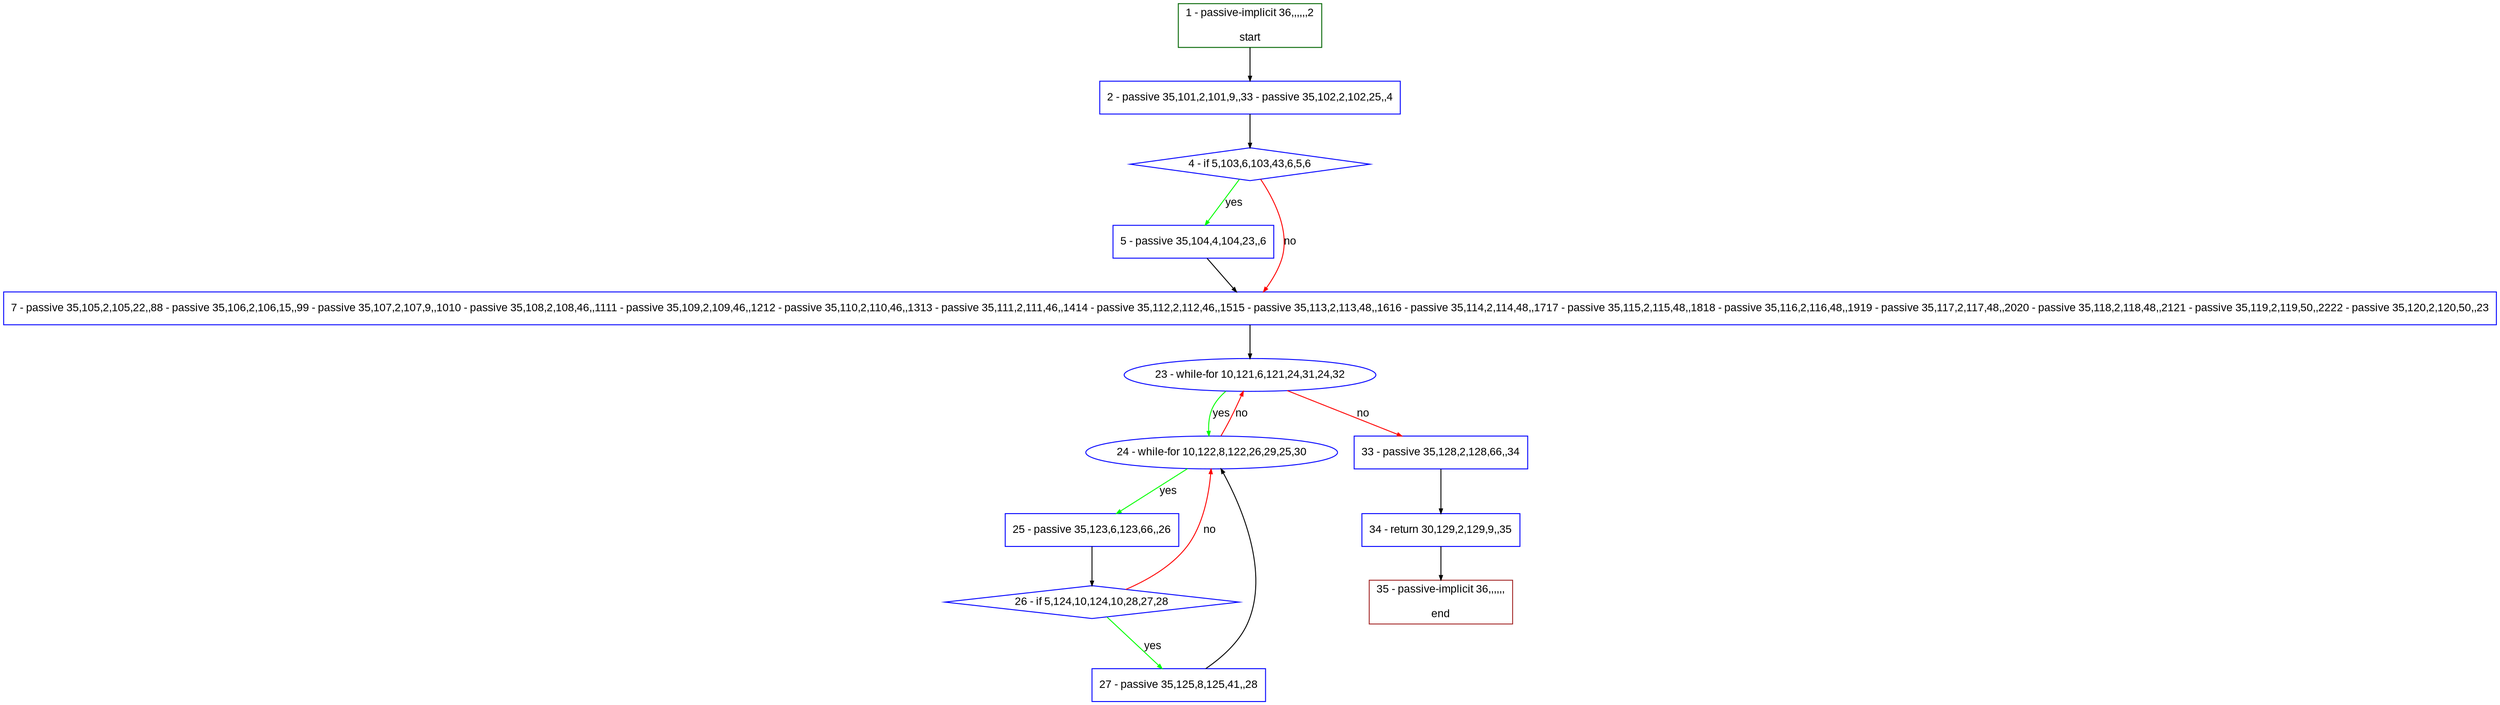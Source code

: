 digraph "" {
  graph [pack="true", label="", fontsize="12", packmode="clust", fontname="Arial", fillcolor="#FFFFCC", bgcolor="white", style="rounded,filled", compound="true"];
  node [node_initialized="no", label="", color="grey", fontsize="12", fillcolor="white", fontname="Arial", style="filled", shape="rectangle", compound="true", fixedsize="false"];
  edge [fontcolor="black", arrowhead="normal", arrowtail="none", arrowsize="0.5", ltail="", label="", color="black", fontsize="12", lhead="", fontname="Arial", dir="forward", compound="true"];
  __N1 [label="2 - passive 35,101,2,101,9,,33 - passive 35,102,2,102,25,,4", color="#0000ff", fillcolor="#ffffff", style="filled", shape="box"];
  __N2 [label="1 - passive-implicit 36,,,,,,2\n\nstart", color="#006400", fillcolor="#ffffff", style="filled", shape="box"];
  __N3 [label="4 - if 5,103,6,103,43,6,5,6", color="#0000ff", fillcolor="#ffffff", style="filled", shape="diamond"];
  __N4 [label="5 - passive 35,104,4,104,23,,6", color="#0000ff", fillcolor="#ffffff", style="filled", shape="box"];
  __N5 [label="7 - passive 35,105,2,105,22,,88 - passive 35,106,2,106,15,,99 - passive 35,107,2,107,9,,1010 - passive 35,108,2,108,46,,1111 - passive 35,109,2,109,46,,1212 - passive 35,110,2,110,46,,1313 - passive 35,111,2,111,46,,1414 - passive 35,112,2,112,46,,1515 - passive 35,113,2,113,48,,1616 - passive 35,114,2,114,48,,1717 - passive 35,115,2,115,48,,1818 - passive 35,116,2,116,48,,1919 - passive 35,117,2,117,48,,2020 - passive 35,118,2,118,48,,2121 - passive 35,119,2,119,50,,2222 - passive 35,120,2,120,50,,23", color="#0000ff", fillcolor="#ffffff", style="filled", shape="box"];
  __N6 [label="23 - while-for 10,121,6,121,24,31,24,32", color="#0000ff", fillcolor="#ffffff", style="filled", shape="oval"];
  __N7 [label="24 - while-for 10,122,8,122,26,29,25,30", color="#0000ff", fillcolor="#ffffff", style="filled", shape="oval"];
  __N8 [label="33 - passive 35,128,2,128,66,,34", color="#0000ff", fillcolor="#ffffff", style="filled", shape="box"];
  __N9 [label="25 - passive 35,123,6,123,66,,26", color="#0000ff", fillcolor="#ffffff", style="filled", shape="box"];
  __N10 [label="26 - if 5,124,10,124,10,28,27,28", color="#0000ff", fillcolor="#ffffff", style="filled", shape="diamond"];
  __N11 [label="27 - passive 35,125,8,125,41,,28", color="#0000ff", fillcolor="#ffffff", style="filled", shape="box"];
  __N12 [label="34 - return 30,129,2,129,9,,35", color="#0000ff", fillcolor="#ffffff", style="filled", shape="box"];
  __N13 [label="35 - passive-implicit 36,,,,,,\n\nend", color="#a52a2a", fillcolor="#ffffff", style="filled", shape="box"];
  __N2 -> __N1 [arrowhead="normal", arrowtail="none", color="#000000", label="", dir="forward"];
  __N1 -> __N3 [arrowhead="normal", arrowtail="none", color="#000000", label="", dir="forward"];
  __N3 -> __N4 [arrowhead="normal", arrowtail="none", color="#00ff00", label="yes", dir="forward"];
  __N3 -> __N5 [arrowhead="normal", arrowtail="none", color="#ff0000", label="no", dir="forward"];
  __N4 -> __N5 [arrowhead="normal", arrowtail="none", color="#000000", label="", dir="forward"];
  __N5 -> __N6 [arrowhead="normal", arrowtail="none", color="#000000", label="", dir="forward"];
  __N6 -> __N7 [arrowhead="normal", arrowtail="none", color="#00ff00", label="yes", dir="forward"];
  __N7 -> __N6 [arrowhead="normal", arrowtail="none", color="#ff0000", label="no", dir="forward"];
  __N6 -> __N8 [arrowhead="normal", arrowtail="none", color="#ff0000", label="no", dir="forward"];
  __N7 -> __N9 [arrowhead="normal", arrowtail="none", color="#00ff00", label="yes", dir="forward"];
  __N9 -> __N10 [arrowhead="normal", arrowtail="none", color="#000000", label="", dir="forward"];
  __N10 -> __N7 [arrowhead="normal", arrowtail="none", color="#ff0000", label="no", dir="forward"];
  __N10 -> __N11 [arrowhead="normal", arrowtail="none", color="#00ff00", label="yes", dir="forward"];
  __N11 -> __N7 [arrowhead="normal", arrowtail="none", color="#000000", label="", dir="forward"];
  __N8 -> __N12 [arrowhead="normal", arrowtail="none", color="#000000", label="", dir="forward"];
  __N12 -> __N13 [arrowhead="normal", arrowtail="none", color="#000000", label="", dir="forward"];
}
